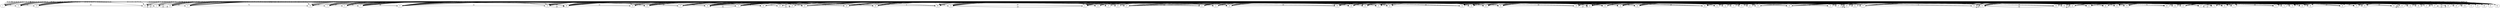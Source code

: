 // The Round Graph
digraph "1_malla_pri" {
	1 [label=1]
	2 [label=2]
	3 [label=3]
	4 [label=4]
	5 [label=5]
	6 [label=6]
	7 [label=7]
	8 [label=8]
	9 [label=9]
	10 [label=10]
	11 [label=11]
	12 [label=12]
	13 [label=13]
	14 [label=14]
	15 [label=15]
	16 [label=16]
	17 [label=17]
	18 [label=18]
	19 [label=19]
	20 [label=20]
	21 [label=21]
	22 [label=22]
	23 [label=23]
	24 [label=24]
	25 [label=25]
	26 [label=26]
	27 [label=27]
	28 [label=28]
	29 [label=29]
	30 [label=30]
	31 [label=31]
	32 [label=32]
	33 [label=33]
	34 [label=34]
	35 [label=35]
	36 [label=36]
	37 [label=37]
	38 [label=38]
	39 [label=39]
	40 [label=40]
	41 [label=41]
	42 [label=42]
	43 [label=43]
	44 [label=44]
	45 [label=45]
	46 [label=46]
	47 [label=47]
	48 [label=48]
	49 [label=49]
	50 [label=50]
	51 [label=51]
	52 [label=52]
	53 [label=53]
	54 [label=54]
	55 [label=55]
	56 [label=56]
	57 [label=57]
	58 [label=58]
	59 [label=59]
	60 [label=60]
	61 [label=61]
	62 [label=62]
	63 [label=63]
	64 [label=64]
	65 [label=65]
	66 [label=66]
	67 [label=67]
	68 [label=68]
	69 [label=69]
	70 [label=70]
	71 [label=71]
	72 [label=72]
	73 [label=73]
	74 [label=74]
	75 [label=75]
	76 [label=76]
	77 [label=77]
	78 [label=78]
	79 [label=79]
	80 [label=80]
	81 [label=81]
	82 [label=82]
	83 [label=83]
	84 [label=84]
	85 [label=85]
	86 [label=86]
	87 [label=87]
	88 [label=88]
	89 [label=89]
	90 [label=90]
	91 [label=91]
	92 [label=92]
	93 [label=93]
	94 [label=94]
	95 [label=95]
	96 [label=96]
	97 [label=97]
	98 [label=98]
	99 [label=99]
	100 [label=100]
	65 -> 5 [label=2 constraint=false]
	42 -> 87 [label=84 constraint=false]
	36 -> 91 [label=77 constraint=false]
	7 -> 43 [label=42 constraint=false]
	75 -> 74 [label=27 constraint=false]
	58 -> 40 [label=27 constraint=false]
	77 -> 37 [label=20 constraint=false]
	76 -> 41 [label=13 constraint=false]
	34 -> 39 [label=27 constraint=false]
	13 -> 100 [label=98 constraint=false]
	33 -> 52 [label=13 constraint=false]
	27 -> 55 [label=71 constraint=false]
	57 -> 3 [label=28 constraint=false]
	50 -> 18 [label=71 constraint=false]
	51 -> 59 [label=18 constraint=false]
	45 -> 48 [label=80 constraint=false]
	11 -> 81 [label=8 constraint=false]
	67 -> 6 [label=17 constraint=false]
	18 -> 9 [label=24 constraint=false]
	54 -> 37 [label=81 constraint=false]
	32 -> 17 [label=32 constraint=false]
	4 -> 26 [label=76 constraint=false]
	72 -> 16 [label=92 constraint=false]
	92 -> 78 [label=23 constraint=false]
	37 -> 95 [label=0 constraint=false]
	38 -> 93 [label=50 constraint=false]
	17 -> 47 [label=59 constraint=false]
	29 -> 36 [label=53 constraint=false]
	92 -> 43 [label=85 constraint=false]
	58 -> 10 [label=69 constraint=false]
	69 -> 30 [label=18 constraint=false]
	39 -> 67 [label=66 constraint=false]
	93 -> 7 [label=68 constraint=false]
	70 -> 42 [label=17 constraint=false]
	61 -> 28 [label=55 constraint=false]
	94 -> 85 [label=60 constraint=false]
	89 -> 10 [label=53 constraint=false]
	92 -> 41 [label=10 constraint=false]
	79 -> 32 [label=87 constraint=false]
	80 -> 31 [label=32 constraint=false]
	30 -> 81 [label=71 constraint=false]
	15 -> 14 [label=49 constraint=false]
	3 -> 38 [label=43 constraint=false]
	24 -> 17 [label=85 constraint=false]
	39 -> 52 [label=27 constraint=false]
	11 -> 20 [label=68 constraint=false]
	70 -> 91 [label=87 constraint=false]
	93 -> 4 [label=77 constraint=false]
	60 -> 45 [label=47 constraint=false]
	99 -> 87 [label=29 constraint=false]
	16 -> 37 [label=0 constraint=false]
	67 -> 9 [label=8 constraint=false]
	65 -> 51 [label=34 constraint=false]
	28 -> 29 [label=95 constraint=false]
	46 -> 100 [label=96 constraint=false]
	64 -> 6 [label=69 constraint=false]
	94 -> 19 [label=68 constraint=false]
	23 -> 40 [label=3 constraint=false]
	36 -> 69 [label=41 constraint=false]
	1 -> 62 [label=68 constraint=false]
	87 -> 4 [label=34 constraint=false]
	2 -> 97 [label=58 constraint=false]
	81 -> 56 [label=55 constraint=false]
	19 -> 65 [label=50 constraint=false]
	45 -> 59 [label=3 constraint=false]
	33 -> 6 [label=85 constraint=false]
	61 -> 8 [label=49 constraint=false]
	72 -> 82 [label=66 constraint=false]
	65 -> 12 [label=64 constraint=false]
	53 -> 85 [label=95 constraint=false]
	49 -> 81 [label=89 constraint=false]
	57 -> 59 [label=44 constraint=false]
	34 -> 18 [label=13 constraint=false]
	84 -> 99 [label=67 constraint=false]
	63 -> 67 [label=74 constraint=false]
	32 -> 6 [label=37 constraint=false]
	92 -> 22 [label=31 constraint=false]
	40 -> 100 [label=13 constraint=false]
	79 -> 87 [label=71 constraint=false]
	4 -> 64 [label=93 constraint=false]
	83 -> 15 [label=49 constraint=false]
	59 -> 66 [label=15 constraint=false]
	18 -> 61 [label=95 constraint=false]
	84 -> 80 [label=66 constraint=false]
	94 -> 58 [label=53 constraint=false]
	3 -> 66 [label=84 constraint=false]
	59 -> 36 [label=75 constraint=false]
	76 -> 56 [label=72 constraint=false]
	45 -> 64 [label=25 constraint=false]
	85 -> 84 [label=15 constraint=false]
	28 -> 70 [label=22 constraint=false]
	6 -> 14 [label=3 constraint=false]
	67 -> 88 [label=82 constraint=false]
	75 -> 97 [label=2 constraint=false]
	54 -> 82 [label=18 constraint=false]
	51 -> 17 [label=29 constraint=false]
	89 -> 87 [label=6 constraint=false]
	12 -> 71 [label=4 constraint=false]
	99 -> 34 [label=61 constraint=false]
	27 -> 55 [label=85 constraint=false]
	43 -> 90 [label=28 constraint=false]
	62 -> 48 [label=78 constraint=false]
	80 -> 52 [label=90 constraint=false]
	98 -> 78 [label=79 constraint=false]
	34 -> 37 [label=6 constraint=false]
	90 -> 85 [label=67 constraint=false]
	27 -> 92 [label=2 constraint=false]
	45 -> 4 [label=41 constraint=false]
	40 -> 17 [label=61 constraint=false]
	8 -> 94 [label=44 constraint=false]
	77 -> 51 [label=85 constraint=false]
	88 -> 72 [label=5 constraint=false]
	68 -> 55 [label=68 constraint=false]
	99 -> 89 [label=71 constraint=false]
	41 -> 11 [label=49 constraint=false]
	1 -> 43 [label=75 constraint=false]
	56 -> 6 [label=9 constraint=false]
	46 -> 97 [label=30 constraint=false]
	44 -> 52 [label=68 constraint=false]
	29 -> 40 [label=13 constraint=false]
	12 -> 48 [label=11 constraint=false]
	55 -> 88 [label=73 constraint=false]
	66 -> 82 [label=74 constraint=false]
	30 -> 78 [label=2 constraint=false]
	32 -> 14 [label=85 constraint=false]
	100 -> 45 [label=86 constraint=false]
	83 -> 29 [label=14 constraint=false]
	51 -> 4 [label=84 constraint=false]
	98 -> 76 [label=52 constraint=false]
	20 -> 80 [label=5 constraint=false]
	24 -> 27 [label=62 constraint=false]
	6 -> 91 [label=45 constraint=false]
	18 -> 87 [label=71 constraint=false]
	51 -> 31 [label=7 constraint=false]
	30 -> 39 [label=53 constraint=false]
	69 -> 72 [label=75 constraint=false]
	74 -> 65 [label=60 constraint=false]
	12 -> 87 [label=68 constraint=false]
	68 -> 10 [label=68 constraint=false]
	71 -> 13 [label=86 constraint=false]
	20 -> 3 [label=5 constraint=false]
	64 -> 24 [label=0 constraint=false]
	96 -> 16 [label=68 constraint=false]
	59 -> 92 [label=82 constraint=false]
	35 -> 65 [label=85 constraint=false]
	58 -> 90 [label=23 constraint=false]
	1 -> 67 [label=3 constraint=false]
	17 -> 49 [label=14 constraint=false]
	71 -> 32 [label=53 constraint=false]
	34 -> 43 [label=4 constraint=false]
	97 -> 45 [label=72 constraint=false]
	98 -> 22 [label=28 constraint=false]
	69 -> 62 [label=67 constraint=false]
	18 -> 2 [label=81 constraint=false]
	93 -> 8 [label=52 constraint=false]
	12 -> 19 [label=61 constraint=false]
	14 -> 91 [label=45 constraint=false]
	50 -> 41 [label=75 constraint=false]
	79 -> 33 [label=70 constraint=false]
	47 -> 37 [label=67 constraint=false]
	78 -> 15 [label=5 constraint=false]
	87 -> 25 [label=22 constraint=false]
	84 -> 36 [label=34 constraint=false]
	31 -> 77 [label=91 constraint=false]
	70 -> 6 [label=26 constraint=false]
	52 -> 34 [label=96 constraint=false]
	49 -> 8 [label=27 constraint=false]
	48 -> 86 [label=25 constraint=false]
	99 -> 7 [label=89 constraint=false]
	78 -> 18 [label=68 constraint=false]
	96 -> 97 [label=75 constraint=false]
	35 -> 51 [label=94 constraint=false]
	81 -> 72 [label=12 constraint=false]
	92 -> 65 [label=25 constraint=false]
	82 -> 66 [label=17 constraint=false]
	11 -> 20 [label=48 constraint=false]
	33 -> 76 [label=29 constraint=false]
	13 -> 12 [label=87 constraint=false]
	59 -> 22 [label=97 constraint=false]
	84 -> 50 [label=36 constraint=false]
	21 -> 26 [label=60 constraint=false]
	70 -> 57 [label=5 constraint=false]
	49 -> 69 [label=77 constraint=false]
	46 -> 39 [label=5 constraint=false]
	94 -> 8 [label=39 constraint=false]
	84 -> 82 [label=41 constraint=false]
	86 -> 78 [label=43 constraint=false]
	59 -> 52 [label=52 constraint=false]
	17 -> 48 [label=66 constraint=false]
	84 -> 56 [label=42 constraint=false]
	94 -> 75 [label=96 constraint=false]
	15 -> 42 [label=29 constraint=false]
	99 -> 7 [label=32 constraint=false]
	80 -> 29 [label=49 constraint=false]
	61 -> 83 [label=34 constraint=false]
	24 -> 1 [label=4 constraint=false]
	2 -> 28 [label=50 constraint=false]
	27 -> 8 [label=52 constraint=false]
	39 -> 85 [label=74 constraint=false]
	79 -> 47 [label=85 constraint=false]
	62 -> 36 [label=43 constraint=false]
	68 -> 53 [label=58 constraint=false]
	18 -> 65 [label=33 constraint=false]
	55 -> 7 [label=20 constraint=false]
	29 -> 95 [label=40 constraint=false]
	88 -> 84 [label=66 constraint=false]
	1 -> 14 [label=18 constraint=false]
	11 -> 33 [label=76 constraint=false]
	70 -> 82 [label=94 constraint=false]
	61 -> 60 [label=62 constraint=false]
	91 -> 34 [label=84 constraint=false]
	81 -> 37 [label=91 constraint=false]
	12 -> 88 [label=93 constraint=false]
	92 -> 85 [label=6 constraint=false]
	6 -> 33 [label=52 constraint=false]
	42 -> 48 [label=10 constraint=false]
	50 -> 83 [label=65 constraint=false]
	30 -> 23 [label=45 constraint=false]
	82 -> 94 [label=77 constraint=false]
	57 -> 28 [label=25 constraint=false]
	54 -> 68 [label=51 constraint=false]
	93 -> 73 [label=35 constraint=false]
	63 -> 5 [label=65 constraint=false]
	61 -> 77 [label=59 constraint=false]
	59 -> 80 [label=98 constraint=false]
	9 -> 60 [label=40 constraint=false]
	3 -> 27 [label=42 constraint=false]
	47 -> 97 [label=25 constraint=false]
	72 -> 52 [label=79 constraint=false]
	12 -> 38 [label=20 constraint=false]
	45 -> 15 [label=22 constraint=false]
	8 -> 82 [label=50 constraint=false]
	25 -> 76 [label=95 constraint=false]
	66 -> 37 [label=44 constraint=false]
	14 -> 21 [label=62 constraint=false]
	79 -> 68 [label=73 constraint=false]
	34 -> 51 [label=66 constraint=false]
	40 -> 27 [label=81 constraint=false]
	80 -> 70 [label=66 constraint=false]
	54 -> 32 [label=75 constraint=false]
	7 -> 62 [label=57 constraint=false]
	26 -> 20 [label=91 constraint=false]
	3 -> 36 [label=94 constraint=false]
	55 -> 29 [label=7 constraint=false]
	22 -> 4 [label=70 constraint=false]
	92 -> 53 [label=58 constraint=false]
	1 -> 84 [label=57 constraint=false]
	74 -> 85 [label=24 constraint=false]
	48 -> 57 [label=24 constraint=false]
	41 -> 50 [label=44 constraint=false]
	59 -> 48 [label=63 constraint=false]
	77 -> 51 [label=28 constraint=false]
	34 -> 37 [label=67 constraint=false]
	38 -> 61 [label=77 constraint=false]
	30 -> 7 [label=70 constraint=false]
	74 -> 90 [label=52 constraint=false]
	85 -> 68 [label=76 constraint=false]
	98 -> 18 [label=97 constraint=false]
	83 -> 3 [label=16 constraint=false]
	87 -> 33 [label=35 constraint=false]
	67 -> 24 [label=37 constraint=false]
	65 -> 66 [label=9 constraint=false]
	55 -> 54 [label=75 constraint=false]
	11 -> 76 [label=4 constraint=false]
	8 -> 60 [label=10 constraint=false]
	49 -> 1 [label=33 constraint=false]
	9 -> 10 [label=73 constraint=false]
	88 -> 36 [label=71 constraint=false]
	64 -> 21 [label=45 constraint=false]
	4 -> 13 [label=97 constraint=false]
	6 -> 81 [label=37 constraint=false]
	56 -> 22 [label=22 constraint=false]
	73 -> 77 [label=95 constraint=false]
	32 -> 17 [label=43 constraint=false]
	33 -> 27 [label=98 constraint=false]
	89 -> 37 [label=92 constraint=false]
	34 -> 94 [label=6 constraint=false]
	59 -> 30 [label=85 constraint=false]
	86 -> 59 [label=60 constraint=false]
	30 -> 94 [label=26 constraint=false]
	14 -> 10 [label=19 constraint=false]
	70 -> 93 [label=1 constraint=false]
	2 -> 18 [label=65 constraint=false]
	76 -> 13 [label=40 constraint=false]
	97 -> 4 [label=85 constraint=false]
	100 -> 79 [label=8 constraint=false]
	28 -> 63 [label=91 constraint=false]
	48 -> 72 [label=82 constraint=false]
	81 -> 75 [label=57 constraint=false]
	17 -> 83 [label=56 constraint=false]
	39 -> 25 [label=27 constraint=false]
	22 -> 73 [label=46 constraint=false]
	96 -> 7 [label=96 constraint=false]
	54 -> 71 [label=38 constraint=false]
	8 -> 55 [label=45 constraint=false]
	87 -> 45 [label=30 constraint=false]
	13 -> 4 [label=24 constraint=false]
	86 -> 39 [label=89 constraint=false]
	82 -> 72 [label=3 constraint=false]
	62 -> 20 [label=0 constraint=false]
	37 -> 67 [label=59 constraint=false]
	41 -> 57 [label=2 constraint=false]
	29 -> 16 [label=87 constraint=false]
	92 -> 97 [label=3 constraint=false]
	26 -> 69 [label=29 constraint=false]
	17 -> 9 [label=34 constraint=false]
	91 -> 18 [label=57 constraint=false]
	35 -> 38 [label=58 constraint=false]
	98 -> 80 [label=45 constraint=false]
	31 -> 52 [label=39 constraint=false]
	10 -> 22 [label=69 constraint=false]
	87 -> 1 [label=36 constraint=false]
	26 -> 94 [label=61 constraint=false]
	61 -> 31 [label=20 constraint=false]
	83 -> 70 [label=32 constraint=false]
	32 -> 81 [label=35 constraint=false]
	49 -> 63 [label=58 constraint=false]
	7 -> 57 [label=94 constraint=false]
	62 -> 20 [label=14 constraint=false]
	88 -> 18 [label=34 constraint=false]
	92 -> 56 [label=88 constraint=false]
	18 -> 95 [label=60 constraint=false]
	1 -> 11 [label=91 constraint=false]
	34 -> 9 [label=50 constraint=false]
	70 -> 8 [label=21 constraint=false]
	37 -> 41 [label=72 constraint=false]
	51 -> 63 [label=82 constraint=false]
	98 -> 19 [label=17 constraint=false]
	17 -> 65 [label=96 constraint=false]
	83 -> 95 [label=90 constraint=false]
	55 -> 10 [label=26 constraint=false]
	71 -> 75 [label=68 constraint=false]
	93 -> 49 [label=76 constraint=false]
	97 -> 69 [label=48 constraint=false]
	34 -> 6 [label=76 constraint=false]
	38 -> 4 [label=47 constraint=false]
	91 -> 21 [label=49 constraint=false]
	1 -> 82 [label=14 constraint=false]
	46 -> 88 [label=71 constraint=false]
	9 -> 92 [label=13 constraint=false]
	75 -> 69 [label=63 constraint=false]
	70 -> 48 [label=89 constraint=false]
	20 -> 58 [label=4 constraint=false]
	36 -> 76 [label=60 constraint=false]
	8 -> 80 [label=20 constraint=false]
	95 -> 45 [label=7 constraint=false]
	6 -> 98 [label=42 constraint=false]
	65 -> 18 [label=77 constraint=false]
	88 -> 100 [label=94 constraint=false]
	49 -> 74 [label=22 constraint=false]
	5 -> 79 [label=1 constraint=false]
	77 -> 40 [label=5 constraint=false]
	21 -> 23 [label=34 constraint=false]
	10 -> 59 [label=73 constraint=false]
	72 -> 3 [label=49 constraint=false]
	99 -> 33 [label=89 constraint=false]
	4 -> 16 [label=27 constraint=false]
	52 -> 31 [label=87 constraint=false]
	96 -> 82 [label=4 constraint=false]
	37 -> 1 [label=74 constraint=false]
	81 -> 83 [label=82 constraint=false]
	73 -> 86 [label=80 constraint=false]
	35 -> 29 [label=66 constraint=false]
	56 -> 9 [label=69 constraint=false]
	41 -> 90 [label=60 constraint=false]
	98 -> 9 [label=16 constraint=false]
	10 -> 58 [label=68 constraint=false]
	35 -> 38 [label=86 constraint=false]
	78 -> 88 [label=12 constraint=false]
	72 -> 15 [label=1 constraint=false]
	93 -> 96 [label=13 constraint=false]
	13 -> 85 [label=66 constraint=false]
	17 -> 91 [label=10 constraint=false]
	19 -> 34 [label=57 constraint=false]
	11 -> 76 [label=7 constraint=false]
	18 -> 75 [label=52 constraint=false]
	89 -> 64 [label=8 constraint=false]
	79 -> 39 [label=40 constraint=false]
	74 -> 78 [label=94 constraint=false]
	15 -> 58 [label=16 constraint=false]
	65 -> 51 [label=42 constraint=false]
	57 -> 72 [label=59 constraint=false]
	18 -> 92 [label=61 constraint=false]
	89 -> 85 [label=42 constraint=false]
	77 -> 50 [label=0 constraint=false]
	75 -> 30 [label=27 constraint=false]
	60 -> 31 [label=50 constraint=false]
	67 -> 11 [label=87 constraint=false]
	29 -> 94 [label=66 constraint=false]
	78 -> 28 [label=16 constraint=false]
	23 -> 35 [label=70 constraint=false]
	56 -> 73 [label=2 constraint=false]
	57 -> 84 [label=75 constraint=false]
	90 -> 33 [label=58 constraint=false]
	79 -> 64 [label=61 constraint=false]
	5 -> 49 [label=85 constraint=false]
	6 -> 31 [label=49 constraint=false]
	82 -> 58 [label=40 constraint=false]
	81 -> 66 [label=43 constraint=false]
	14 -> 75 [label=14 constraint=false]
	46 -> 24 [label=19 constraint=false]
	59 -> 51 [label=56 constraint=false]
	42 -> 3 [label=66 constraint=false]
	36 -> 68 [label=19 constraint=false]
	11 -> 88 [label=53 constraint=false]
	19 -> 67 [label=33 constraint=false]
	65 -> 4 [label=38 constraint=false]
	69 -> 86 [label=13 constraint=false]
	85 -> 60 [label=2 constraint=false]
	73 -> 74 [label=74 constraint=false]
	15 -> 22 [label=44 constraint=false]
	23 -> 68 [label=6 constraint=false]
	54 -> 70 [label=73 constraint=false]
	77 -> 95 [label=56 constraint=false]
	16 -> 65 [label=71 constraint=false]
	10 -> 3 [label=77 constraint=false]
	63 -> 52 [label=15 constraint=false]
	1 -> 68 [label=22 constraint=false]
	47 -> 41 [label=13 constraint=false]
	6 -> 30 [label=47 constraint=false]
	67 -> 49 [label=9 constraint=false]
	77 -> 43 [label=40 constraint=false]
	81 -> 8 [label=72 constraint=false]
	83 -> 27 [label=14 constraint=false]
	46 -> 93 [label=94 constraint=false]
	62 -> 29 [label=24 constraint=false]
	2 -> 56 [label=82 constraint=false]
	99 -> 23 [label=9 constraint=false]
	95 -> 85 [label=76 constraint=false]
	89 -> 26 [label=80 constraint=false]
	74 -> 4 [label=73 constraint=false]
	57 -> 66 [label=77 constraint=false]
	5 -> 7 [label=84 constraint=false]
	72 -> 38 [label=86 constraint=false]
	42 -> 28 [label=55 constraint=false]
	33 -> 80 [label=57 constraint=false]
	73 -> 44 [label=96 constraint=false]
	64 -> 86 [label=72 constraint=false]
	57 -> 10 [label=5 constraint=false]
	36 -> 67 [label=92 constraint=false]
	71 -> 4 [label=16 constraint=false]
	82 -> 64 [label=4 constraint=false]
	43 -> 44 [label=57 constraint=false]
	51 -> 91 [label=97 constraint=false]
	16 -> 19 [label=87 constraint=false]
	58 -> 56 [label=79 constraint=false]
	52 -> 37 [label=6 constraint=false]
	27 -> 87 [label=42 constraint=false]
	86 -> 77 [label=57 constraint=false]
	1 -> 88 [label=38 constraint=false]
	34 -> 17 [label=50 constraint=false]
	27 -> 20 [label=5 constraint=false]
	63 -> 38 [label=36 constraint=false]
	51 -> 82 [label=74 constraint=false]
	62 -> 99 [label=93 constraint=false]
	60 -> 24 [label=72 constraint=false]
	12 -> 67 [label=79 constraint=false]
	1 -> 97 [label=88 constraint=false]
	33 -> 35 [label=37 constraint=false]
	80 -> 55 [label=24 constraint=false]
	100 -> 7 [label=67 constraint=false]
	35 -> 99 [label=33 constraint=false]
	57 -> 59 [label=95 constraint=false]
	30 -> 80 [label=31 constraint=false]
	81 -> 51 [label=16 constraint=false]
	49 -> 98 [label=0 constraint=false]
	12 -> 4 [label=2 constraint=false]
	100 -> 16 [label=30 constraint=false]
	40 -> 6 [label=14 constraint=false]
	66 -> 20 [label=33 constraint=false]
	88 -> 65 [label=88 constraint=false]
	76 -> 25 [label=28 constraint=false]
	55 -> 86 [label=50 constraint=false]
	45 -> 48 [label=8 constraint=false]
	63 -> 34 [label=31 constraint=false]
	31 -> 50 [label=99 constraint=false]
	8 -> 72 [label=40 constraint=false]
	93 -> 96 [label=46 constraint=false]
	26 -> 37 [label=90 constraint=false]
	72 -> 45 [label=14 constraint=false]
	13 -> 47 [label=18 constraint=false]
	21 -> 35 [label=0 constraint=false]
	76 -> 40 [label=97 constraint=false]
	27 -> 87 [label=56 constraint=false]
	64 -> 50 [label=36 constraint=false]
	43 -> 26 [label=61 constraint=false]
	91 -> 71 [label=12 constraint=false]
	85 -> 15 [label=22 constraint=false]
	67 -> 32 [label=48 constraint=false]
	94 -> 66 [label=88 constraint=false]
	42 -> 84 [label=76 constraint=false]
	22 -> 99 [label=31 constraint=false]
	30 -> 80 [label=26 constraint=false]
	5 -> 47 [label=24 constraint=false]
	89 -> 7 [label=85 constraint=false]
	96 -> 70 [label=7 constraint=false]
	63 -> 76 [label=61 constraint=false]
	71 -> 91 [label=95 constraint=false]
	52 -> 12 [label=10 constraint=false]
	28 -> 60 [label=32 constraint=false]
	64 -> 73 [label=42 constraint=false]
	72 -> 11 [label=28 constraint=false]
	41 -> 85 [label=86 constraint=false]
	33 -> 49 [label=32 constraint=false]
	32 -> 99 [label=81 constraint=false]
	83 -> 6 [label=56 constraint=false]
	65 -> 15 [label=42 constraint=false]
	22 -> 4 [label=20 constraint=false]
	10 -> 42 [label=80 constraint=false]
	68 -> 46 [label=98 constraint=false]
	82 -> 22 [label=80 constraint=false]
	31 -> 97 [label=91 constraint=false]
	88 -> 28 [label=56 constraint=false]
	83 -> 8 [label=67 constraint=false]
	51 -> 86 [label=69 constraint=false]
	13 -> 56 [label=78 constraint=false]
	78 -> 63 [label=48 constraint=false]
	72 -> 11 [label=10 constraint=false]
	55 -> 57 [label=89 constraint=false]
	39 -> 94 [label=76 constraint=false]
	38 -> 81 [label=24 constraint=false]
	63 -> 12 [label=55 constraint=false]
	98 -> 7 [label=44 constraint=false]
	96 -> 72 [label=88 constraint=false]
	23 -> 17 [label=87 constraint=false]
	74 -> 80 [label=84 constraint=false]
	67 -> 83 [label=88 constraint=false]
	90 -> 60 [label=39 constraint=false]
	36 -> 32 [label=72 constraint=false]
	45 -> 41 [label=93 constraint=false]
	35 -> 34 [label=61 constraint=false]
	29 -> 21 [label=74 constraint=false]
	86 -> 56 [label=31 constraint=false]
	100 -> 82 [label=38 constraint=false]
	43 -> 37 [label=24 constraint=false]
	33 -> 71 [label=7 constraint=false]
	24 -> 55 [label=69 constraint=false]
	19 -> 97 [label=41 constraint=false]
	48 -> 18 [label=81 constraint=false]
	44 -> 10 [label=59 constraint=false]
	21 -> 60 [label=59 constraint=false]
	78 -> 93 [label=57 constraint=false]
	61 -> 23 [label=93 constraint=false]
	22 -> 75 [label=77 constraint=false]
	76 -> 55 [label=37 constraint=false]
	45 -> 13 [label=33 constraint=false]
	48 -> 51 [label=27 constraint=false]
	39 -> 65 [label=97 constraint=false]
	33 -> 18 [label=30 constraint=false]
	4 -> 79 [label=85 constraint=false]
	70 -> 2 [label=96 constraint=false]
	17 -> 3 [label=18 constraint=false]
	42 -> 11 [label=26 constraint=false]
	76 -> 94 [label=24 constraint=false]
	61 -> 84 [label=0 constraint=false]
	30 -> 58 [label=80 constraint=false]
	96 -> 1 [label=27 constraint=false]
	57 -> 79 [label=98 constraint=false]
	33 -> 28 [label=72 constraint=false]
	21 -> 10 [label=80 constraint=false]
	67 -> 44 [label=69 constraint=false]
	75 -> 91 [label=35 constraint=false]
	60 -> 76 [label=91 constraint=false]
	11 -> 23 [label=94 constraint=false]
	52 -> 50 [label=60 constraint=false]
	14 -> 2 [label=62 constraint=false]
	31 -> 36 [label=67 constraint=false]
	26 -> 27 [label=3 constraint=false]
	22 -> 16 [label=53 constraint=false]
	80 -> 20 [label=57 constraint=false]
	52 -> 58 [label=68 constraint=false]
	63 -> 98 [label=52 constraint=false]
	93 -> 83 [label=41 constraint=false]
	3 -> 29 [label=33 constraint=false]
	10 -> 19 [label=62 constraint=false]
	25 -> 43 [label=92 constraint=false]
	27 -> 62 [label=36 constraint=false]
	1 -> 89 [label=15 constraint=false]
	86 -> 66 [label=20 constraint=false]
	96 -> 88 [label=36 constraint=false]
	77 -> 20 [label=70 constraint=false]
	80 -> 76 [label=87 constraint=false]
	22 -> 41 [label=7 constraint=false]
	91 -> 49 [label=65 constraint=false]
	51 -> 9 [label=1 constraint=false]
	5 -> 55 [label=43 constraint=false]
	42 -> 57 [label=3 constraint=false]
	62 -> 90 [label=9 constraint=false]
	4 -> 74 [label=79 constraint=false]
	58 -> 99 [label=1 constraint=false]
	40 -> 84 [label=28 constraint=false]
	47 -> 2 [label=3 constraint=false]
	85 -> 3 [label=97 constraint=false]
	65 -> 75 [label=96 constraint=false]
	19 -> 78 [label=61 constraint=false]
	62 -> 24 [label=25 constraint=false]
	52 -> 16 [label=71 constraint=false]
	5 -> 88 [label=97 constraint=false]
	12 -> 28 [label=15 constraint=false]
	15 -> 42 [label=54 constraint=false]
	37 -> 13 [label=65 constraint=false]
	1 -> 35 [label=59 constraint=false]
	16 -> 62 [label=73 constraint=false]
	14 -> 11 [label=57 constraint=false]
	85 -> 55 [label=46 constraint=false]
	10 -> 47 [label=68 constraint=false]
	67 -> 52 [label=55 constraint=false]
	91 -> 77 [label=24 constraint=false]
	26 -> 14 [label=83 constraint=false]
	21 -> 46 [label=21 constraint=false]
	94 -> 54 [label=84 constraint=false]
	53 -> 55 [label=82 constraint=false]
	45 -> 89 [label=76 constraint=false]
	48 -> 49 [label=81 constraint=false]
	43 -> 82 [label=26 constraint=false]
	17 -> 92 [label=5 constraint=false]
	91 -> 33 [label=67 constraint=false]
	81 -> 24 [label=24 constraint=false]
	83 -> 63 [label=36 constraint=false]
	85 -> 71 [label=54 constraint=false]
	61 -> 51 [label=74 constraint=false]
	97 -> 99 [label=26 constraint=false]
	58 -> 13 [label=52 constraint=false]
	22 -> 65 [label=92 constraint=false]
	84 -> 72 [label=80 constraint=false]
	67 -> 96 [label=79 constraint=false]
	46 -> 70 [label=76 constraint=false]
	29 -> 50 [label=82 constraint=false]
	29 -> 77 [label=22 constraint=false]
	7 -> 66 [label=88 constraint=false]
	9 -> 62 [label=21 constraint=false]
	68 -> 67 [label=41 constraint=false]
	70 -> 40 [label=12 constraint=false]
	88 -> 23 [label=45 constraint=false]
	91 -> 32 [label=91 constraint=false]
	49 -> 35 [label=4 constraint=false]
	99 -> 63 [label=34 constraint=false]
	37 -> 5 [label=0 constraint=false]
	36 -> 41 [label=39 constraint=false]
	64 -> 51 [label=43 constraint=false]
	12 -> 9 [label=77 constraint=false]
	16 -> 81 [label=70 constraint=false]
	79 -> 27 [label=58 constraint=false]
	98 -> 94 [label=54 constraint=false]
	85 -> 56 [label=27 constraint=false]
	11 -> 15 [label=83 constraint=false]
	17 -> 98 [label=81 constraint=false]
	13 -> 93 [label=52 constraint=false]
	63 -> 59 [label=19 constraint=false]
	54 -> 31 [label=8 constraint=false]
	61 -> 97 [label=70 constraint=false]
	36 -> 19 [label=31 constraint=false]
	40 -> 30 [label=19 constraint=false]
	46 -> 91 [label=37 constraint=false]
	89 -> 35 [label=22 constraint=false]
	71 -> 5 [label=14 constraint=false]
	23 -> 43 [label=37 constraint=false]
	7 -> 20 [label=38 constraint=false]
	39 -> 82 [label=3 constraint=false]
	48 -> 38 [label=21 constraint=false]
	12 -> 24 [label=18 constraint=false]
	60 -> 65 [label=54 constraint=false]
	66 -> 22 [label=99 constraint=false]
	41 -> 33 [label=84 constraint=false]
	42 -> 85 [label=32 constraint=false]
	28 -> 83 [label=19 constraint=false]
	37 -> 96 [label=36 constraint=false]
	75 -> 20 [label=89 constraint=false]
	57 -> 22 [label=16 constraint=false]
	42 -> 55 [label=17 constraint=false]
	76 -> 95 [label=14 constraint=false]
	35 -> 27 [label=39 constraint=false]
	79 -> 91 [label=20 constraint=false]
	24 -> 93 [label=54 constraint=false]
	36 -> 11 [label=88 constraint=false]
	89 -> 100 [label=49 constraint=false]
	37 -> 90 [label=63 constraint=false]
	16 -> 17 [label=48 constraint=false]
	44 -> 8 [label=78 constraint=false]
	58 -> 49 [label=76 constraint=false]
	45 -> 25 [label=27 constraint=false]
	13 -> 66 [label=4 constraint=false]
	23 -> 85 [label=71 constraint=false]
	87 -> 84 [label=38 constraint=false]
	5 -> 71 [label=52 constraint=false]
	56 -> 70 [label=21 constraint=false]
	94 -> 96 [label=54 constraint=false]
	81 -> 64 [label=44 constraint=false]
	68 -> 33 [label=44 constraint=false]
	22 -> 8 [label=93 constraint=false]
	93 -> 48 [label=65 constraint=false]
	91 -> 61 [label=6 constraint=false]
	73 -> 37 [label=37 constraint=false]
	9 -> 95 [label=6 constraint=false]
	2 -> 60 [label=96 constraint=false]
	94 -> 58 [label=37 constraint=false]
	78 -> 50 [label=27 constraint=false]
	53 -> 41 [label=62 constraint=false]
	97 -> 27 [label=42 constraint=false]
	65 -> 47 [label=33 constraint=false]
	66 -> 77 [label=23 constraint=false]
	44 -> 81 [label=99 constraint=false]
	33 -> 49 [label=50 constraint=false]
	80 -> 71 [label=41 constraint=false]
	64 -> 31 [label=21 constraint=false]
	7 -> 76 [label=36 constraint=false]
	63 -> 100 [label=87 constraint=false]
	21 -> 39 [label=10 constraint=false]
	36 -> 96 [label=6 constraint=false]
	34 -> 19 [label=84 constraint=false]
	17 -> 85 [label=51 constraint=false]
	75 -> 48 [label=90 constraint=false]
	91 -> 20 [label=28 constraint=false]
	93 -> 53 [label=87 constraint=false]
	74 -> 42 [label=38 constraint=false]
	69 -> 68 [label=5 constraint=false]
	55 -> 28 [label=86 constraint=false]
	60 -> 87 [label=13 constraint=false]
	15 -> 82 [label=9 constraint=false]
	29 -> 73 [label=34 constraint=false]
	54 -> 81 [label=54 constraint=false]
	86 -> 24 [label=45 constraint=false]
	44 -> 97 [label=71 constraint=false]
	47 -> 10 [label=2 constraint=false]
	65 -> 1 [label=96 constraint=false]
	11 -> 57 [label=49 constraint=false]
	88 -> 9 [label=41 constraint=false]
	33 -> 76 [label=1 constraint=false]
	59 -> 39 [label=23 constraint=false]
	8 -> 47 [label=69 constraint=false]
	66 -> 94 [label=26 constraint=false]
	16 -> 15 [label=63 constraint=false]
	87 -> 65 [label=7 constraint=false]
	77 -> 76 [label=34 constraint=false]
	58 -> 11 [label=18 constraint=false]
	95 -> 90 [label=59 constraint=false]
	42 -> 18 [label=9 constraint=false]
	85 -> 14 [label=95 constraint=false]
	81 -> 25 [label=7 constraint=false]
	5 -> 86 [label=28 constraint=false]
	48 -> 13 [label=3 constraint=false]
	41 -> 91 [label=39 constraint=false]
	23 -> 89 [label=79 constraint=false]
	88 -> 92 [label=8 constraint=false]
	37 -> 51 [label=7 constraint=false]
	45 -> 34 [label=22 constraint=false]
	7 -> 79 [label=63 constraint=false]
	33 -> 22 [label=22 constraint=false]
	75 -> 100 [label=26 constraint=false]
	10 -> 31 [label=0 constraint=false]
	46 -> 1 [label=49 constraint=false]
	57 -> 84 [label=94 constraint=false]
	7 -> 63 [label=33 constraint=false]
	39 -> 98 [label=70 constraint=false]
	3 -> 28 [label=0 constraint=false]
	19 -> 30 [label=43 constraint=false]
	61 -> 1 [label=29 constraint=false]
	45 -> 15 [label=65 constraint=false]
	90 -> 6 [label=35 constraint=false]
	82 -> 5 [label=16 constraint=false]
	70 -> 20 [label=92 constraint=false]
	72 -> 57 [label=47 constraint=false]
	86 -> 10 [label=16 constraint=false]
	17 -> 74 [label=15 constraint=false]
	22 -> 27 [label=56 constraint=false]
	50 -> 60 [label=14 constraint=false]
	41 -> 100 [label=28 constraint=false]
	87 -> 67 [label=95 constraint=false]
	94 -> 76 [label=32 constraint=false]
	34 -> 49 [label=79 constraint=false]
	41 -> 22 [label=40 constraint=false]
	27 -> 64 [label=23 constraint=false]
	20 -> 1 [label=92 constraint=false]
	51 -> 38 [label=19 constraint=false]
	14 -> 66 [label=64 constraint=false]
	79 -> 71 [label=47 constraint=false]
	29 -> 23 [label=14 constraint=false]
	84 -> 39 [label=71 constraint=false]
	96 -> 45 [label=77 constraint=false]
	18 -> 95 [label=2 constraint=false]
	82 -> 75 [label=61 constraint=false]
	60 -> 58 [label=5 constraint=false]
	83 -> 42 [label=77 constraint=false]
	32 -> 73 [label=37 constraint=false]
	100 -> 59 [label=57 constraint=false]
	69 -> 31 [label=11 constraint=false]
	3 -> 99 [label=37 constraint=false]
	16 -> 47 [label=99 constraint=false]
	7 -> 19 [label=74 constraint=false]
	48 -> 83 [label=13 constraint=false]
	31 -> 3 [label=44 constraint=false]
	87 -> 5 [label=62 constraint=false]
	97 -> 94 [label=64 constraint=false]
	76 -> 42 [label=68 constraint=false]
	58 -> 82 [label=16 constraint=false]
	50 -> 53 [label=58 constraint=false]
	96 -> 44 [label=19 constraint=false]
	10 -> 19 [label=55 constraint=false]
	72 -> 22 [label=85 constraint=false]
	29 -> 33 [label=15 constraint=false]
	95 -> 55 [label=41 constraint=false]
	80 -> 52 [label=64 constraint=false]
	41 -> 12 [label=12 constraint=false]
	99 -> 67 [label=31 constraint=false]
	68 -> 89 [label=2 constraint=false]
	90 -> 38 [label=65 constraint=false]
	2 -> 14 [label=57 constraint=false]
	9 -> 27 [label=94 constraint=false]
	35 -> 66 [label=80 constraint=false]
	43 -> 11 [label=82 constraint=false]
	66 -> 23 [label=97 constraint=false]
	94 -> 97 [label=27 constraint=false]
	72 -> 65 [label=34 constraint=false]
	13 -> 98 [label=97 constraint=false]
	37 -> 79 [label=69 constraint=false]
	1 -> 48 [label=91 constraint=false]
	49 -> 77 [label=53 constraint=false]
	44 -> 94 [label=81 constraint=false]
	15 -> 83 [label=21 constraint=false]
	7 -> 57 [label=36 constraint=false]
	59 -> 85 [label=10 constraint=false]
	62 -> 29 [label=40 constraint=false]
	97 -> 2 [label=61 constraint=false]
	30 -> 73 [label=4 constraint=false]
	86 -> 47 [label=86 constraint=false]
	77 -> 4 [label=46 constraint=false]
	82 -> 3 [label=81 constraint=false]
	36 -> 45 [label=78 constraint=false]
	49 -> 61 [label=55 constraint=false]
	32 -> 74 [label=42 constraint=false]
	68 -> 72 [label=80 constraint=false]
	9 -> 56 [label=39 constraint=false]
	87 -> 20 [label=15 constraint=false]
	78 -> 71 [label=32 constraint=false]
	50 -> 79 [label=46 constraint=false]
	55 -> 27 [label=86 constraint=false]
	46 -> 21 [label=54 constraint=false]
	8 -> 70 [label=1 constraint=false]
	92 -> 69 [label=10 constraint=false]
	54 -> 25 [label=61 constraint=false]
	81 -> 51 [label=16 constraint=false]
	12 -> 10 [label=72 constraint=false]
	80 -> 85 [label=80 constraint=false]
	57 -> 95 [label=97 constraint=false]
	61 -> 76 [label=83 constraint=false]
	74 -> 11 [label=25 constraint=false]
	73 -> 33 [label=89 constraint=false]
	22 -> 18 [label=55 constraint=false]
	43 -> 88 [label=28 constraint=false]
	70 -> 66 [label=68 constraint=false]
	56 -> 79 [label=11 constraint=false]
	91 -> 47 [label=71 constraint=false]
	39 -> 8 [label=24 constraint=false]
	36 -> 63 [label=95 constraint=false]
	87 -> 86 [label=67 constraint=false]
	17 -> 86 [label=62 constraint=false]
	33 -> 11 [label=37 constraint=false]
	36 -> 9 [label=24 constraint=false]
	14 -> 73 [label=93 constraint=false]
	4 -> 76 [label=31 constraint=false]
	34 -> 78 [label=48 constraint=false]
	23 -> 56 [label=90 constraint=false]
	95 -> 24 [label=51 constraint=false]
	10 -> 65 [label=83 constraint=false]
	51 -> 91 [label=88 constraint=false]
	85 -> 89 [label=78 constraint=false]
	67 -> 25 [label=82 constraint=false]
	62 -> 6 [label=74 constraint=false]
	7 -> 8 [label=48 constraint=false]
	83 -> 3 [label=86 constraint=false]
	13 -> 49 [label=26 constraint=false]
	98 -> 54 [label=33 constraint=false]
	2 -> 27 [label=94 constraint=false]
	47 -> 18 [label=14 constraint=false]
	98 -> 10 [label=29 constraint=false]
	27 -> 41 [label=28 constraint=false]
	100 -> 83 [label=76 constraint=false]
	1 -> 65 [label=81 constraint=false]
	33 -> 82 [label=13 constraint=false]
	79 -> 75 [label=36 constraint=false]
	39 -> 25 [label=91 constraint=false]
	8 -> 9 [label=73 constraint=false]
	89 -> 16 [label=95 constraint=false]
	46 -> 63 [label=25 constraint=false]
	3 -> 77 [label=41 constraint=false]
	87 -> 99 [label=25 constraint=false]
	83 -> 94 [label=91 constraint=false]
	26 -> 23 [label=49 constraint=false]
	55 -> 75 [label=73 constraint=false]
	76 -> 39 [label=73 constraint=false]
	6 -> 47 [label=31 constraint=false]
	67 -> 80 [label=32 constraint=false]
	70 -> 63 [label=80 constraint=false]
	2 -> 49 [label=15 constraint=false]
	93 -> 19 [label=65 constraint=false]
	37 -> 35 [label=67 constraint=false]
	92 -> 14 [label=92 constraint=false]
	3 -> 60 [label=3 constraint=false]
	72 -> 62 [label=34 constraint=false]
	8 -> 90 [label=60 constraint=false]
	45 -> 33 [label=84 constraint=false]
	10 -> 4 [label=3 constraint=false]
	15 -> 74 [label=56 constraint=false]
	65 -> 5 [label=36 constraint=false]
	57 -> 31 [label=68 constraint=false]
	91 -> 89 [label=57 constraint=false]
	1 -> 69 [label=30 constraint=false]
	75 -> 21 [label=76 constraint=false]
	87 -> 27 [label=0 constraint=false]
	91 -> 46 [label=63 constraint=false]
	33 -> 72 [label=8 constraint=false]
	9 -> 24 [label=89 constraint=false]
	8 -> 63 [label=74 constraint=false]
	15 -> 16 [label=55 constraint=false]
	82 -> 77 [label=52 constraint=false]
	22 -> 34 [label=45 constraint=false]
	79 -> 89 [label=64 constraint=false]
	98 -> 14 [label=31 constraint=false]
	11 -> 20 [label=27 constraint=false]
	78 -> 42 [label=93 constraint=false]
	73 -> 70 [label=76 constraint=false]
	66 -> 29 [label=62 constraint=false]
	37 -> 52 [label=21 constraint=false]
	60 -> 83 [label=89 constraint=false]
	48 -> 4 [label=53 constraint=false]
	61 -> 47 [label=5 constraint=false]
	45 -> 65 [label=59 constraint=false]
	12 -> 40 [label=9 constraint=false]
	41 -> 17 [label=8 constraint=false]
	84 -> 86 [label=17 constraint=false]
	88 -> 5 [label=34 constraint=false]
	45 -> 48 [label=87 constraint=false]
	24 -> 75 [label=18 constraint=false]
	2 -> 100 [label=51 constraint=false]
	50 -> 21 [label=63 constraint=false]
	65 -> 13 [label=37 constraint=false]
	25 -> 91 [label=56 constraint=false]
	2 -> 63 [label=87 constraint=false]
	37 -> 59 [label=82 constraint=false]
	50 -> 51 [label=35 constraint=false]
	8 -> 57 [label=86 constraint=false]
	84 -> 14 [label=14 constraint=false]
	93 -> 7 [label=19 constraint=false]
	87 -> 78 [label=69 constraint=false]
	48 -> 99 [label=66 constraint=false]
	62 -> 16 [label=17 constraint=false]
	46 -> 85 [label=54 constraint=false]
	70 -> 29 [label=2 constraint=false]
	94 -> 97 [label=16 constraint=false]
	75 -> 14 [label=83 constraint=false]
	77 -> 82 [label=20 constraint=false]
	96 -> 79 [label=47 constraint=false]
	60 -> 4 [label=95 constraint=false]
	13 -> 92 [label=12 constraint=false]
	73 -> 36 [label=37 constraint=false]
	58 -> 26 [label=40 constraint=false]
	65 -> 5 [label=66 constraint=false]
	95 -> 90 [label=35 constraint=false]
	49 -> 17 [label=3 constraint=false]
	32 -> 27 [label=53 constraint=false]
	42 -> 22 [label=44 constraint=false]
	53 -> 38 [label=76 constraint=false]
	74 -> 80 [label=76 constraint=false]
	97 -> 10 [label=72 constraint=false]
	91 -> 78 [label=46 constraint=false]
	77 -> 51 [label=10 constraint=false]
	23 -> 83 [label=72 constraint=false]
	29 -> 32 [label=65 constraint=false]
	92 -> 10 [label=88 constraint=false]
	30 -> 80 [label=27 constraint=false]
	48 -> 52 [label=0 constraint=false]
	67 -> 18 [label=72 constraint=false]
	35 -> 94 [label=71 constraint=false]
	12 -> 76 [label=78 constraint=false]
	13 -> 96 [label=64 constraint=false]
	51 -> 50 [label=22 constraint=false]
	21 -> 11 [label=80 constraint=false]
	82 -> 68 [label=20 constraint=false]
	10 -> 38 [label=48 constraint=false]
	2 -> 75 [label=45 constraint=false]
	72 -> 30 [label=50 constraint=false]
	100 -> 52 [label=11 constraint=false]
	3 -> 5 [label=87 constraint=false]
	7 -> 85 [label=72 constraint=false]
	65 -> 71 [label=5 constraint=false]
	61 -> 12 [label=28 constraint=false]
	35 -> 76 [label=31 constraint=false]
	79 -> 19 [label=46 constraint=false]
	81 -> 84 [label=7 constraint=false]
	55 -> 58 [label=89 constraint=false]
	62 -> 14 [label=6 constraint=false]
	33 -> 89 [label=35 constraint=false]
	63 -> 57 [label=91 constraint=false]
	39 -> 93 [label=12 constraint=false]
	53 -> 87 [label=54 constraint=false]
	18 -> 67 [label=2 constraint=false]
	78 -> 60 [label=94 constraint=false]
	66 -> 94 [label=47 constraint=false]
	9 -> 32 [label=83 constraint=false]
	23 -> 47 [label=64 constraint=false]
	63 -> 32 [label=34 constraint=false]
	38 -> 42 [label=97 constraint=false]
	53 -> 61 [label=84 constraint=false]
	51 -> 92 [label=46 constraint=false]
	30 -> 36 [label=8 constraint=false]
	14 -> 80 [label=94 constraint=false]
	17 -> 31 [label=2 constraint=false]
	83 -> 90 [label=85 constraint=false]
	26 -> 89 [label=98 constraint=false]
	18 -> 54 [label=91 constraint=false]
	35 -> 65 [label=12 constraint=false]
	95 -> 94 [label=66 constraint=false]
	99 -> 22 [label=70 constraint=false]
	28 -> 74 [label=30 constraint=false]
	42 -> 18 [label=53 constraint=false]
	13 -> 34 [label=5 constraint=false]
	70 -> 84 [label=99 constraint=false]
	88 -> 36 [label=60 constraint=false]
	33 -> 26 [label=4 constraint=false]
	16 -> 81 [label=77 constraint=false]
	37 -> 89 [label=94 constraint=false]
	71 -> 7 [label=98 constraint=false]
	4 -> 90 [label=37 constraint=false]
	56 -> 61 [label=11 constraint=false]
	72 -> 98 [label=39 constraint=false]
	23 -> 65 [label=79 constraint=false]
	50 -> 93 [label=75 constraint=false]
	54 -> 21 [label=42 constraint=false]
	78 -> 70 [label=50 constraint=false]
	51 -> 53 [label=12 constraint=false]
	52 -> 43 [label=79 constraint=false]
	58 -> 24 [label=65 constraint=false]
	12 -> 18 [label=32 constraint=false]
	72 -> 4 [label=15 constraint=false]
	84 -> 34 [label=4 constraint=false]
	25 -> 85 [label=62 constraint=false]
	9 -> 20 [label=15 constraint=false]
	3 -> 88 [label=15 constraint=false]
	76 -> 54 [label=94 constraint=false]
	16 -> 45 [label=43 constraint=false]
	50 -> 13 [label=57 constraint=false]
	74 -> 80 [label=63 constraint=false]
	17 -> 98 [label=55 constraint=false]
	53 -> 39 [label=30 constraint=false]
	43 -> 65 [label=61 constraint=false]
	91 -> 64 [label=96 constraint=false]
	97 -> 42 [label=49 constraint=false]
	15 -> 67 [label=67 constraint=false]
	61 -> 45 [label=38 constraint=false]
	86 -> 51 [label=73 constraint=false]
	8 -> 31 [label=14 constraint=false]
	69 -> 93 [label=10 constraint=false]
	51 -> 67 [label=66 constraint=false]
	68 -> 53 [label=71 constraint=false]
	86 -> 80 [label=27 constraint=false]
	18 -> 70 [label=47 constraint=false]
	43 -> 33 [label=14 constraint=false]
	2 -> 96 [label=94 constraint=false]
	35 -> 38 [label=70 constraint=false]
	62 -> 99 [label=1 constraint=false]
	91 -> 94 [label=49 constraint=false]
	59 -> 60 [label=98 constraint=false]
	57 -> 66 [label=18 constraint=false]
	10 -> 83 [label=82 constraint=false]
	6 -> 50 [label=22 constraint=false]
	19 -> 23 [label=18 constraint=false]
	39 -> 52 [label=87 constraint=false]
	45 -> 97 [label=75 constraint=false]
	66 -> 28 [label=12 constraint=false]
	2 -> 21 [label=33 constraint=false]
	40 -> 52 [label=46 constraint=false]
	1 -> 74 [label=28 constraint=false]
	63 -> 78 [label=99 constraint=false]
	68 -> 34 [label=82 constraint=false]
	41 -> 55 [label=38 constraint=false]
	85 -> 47 [label=25 constraint=false]
	65 -> 49 [label=63 constraint=false]
	36 -> 98 [label=4 constraint=false]
	64 -> 61 [label=17 constraint=false]
	20 -> 11 [label=12 constraint=false]
	93 -> 5 [label=6 constraint=false]
	82 -> 26 [label=53 constraint=false]
	75 -> 35 [label=82 constraint=false]
	57 -> 84 [label=82 constraint=false]
	54 -> 51 [label=87 constraint=false]
	22 -> 60 [label=29 constraint=false]
	6 -> 96 [label=15 constraint=false]
	32 -> 88 [label=6 constraint=false]
	48 -> 85 [label=39 constraint=false]
	79 -> 78 [label=57 constraint=false]
	94 -> 46 [label=6 constraint=false]
	19 -> 75 [label=58 constraint=false]
	55 -> 35 [label=99 constraint=false]
	38 -> 43 [label=54 constraint=false]
	68 -> 30 [label=66 constraint=false]
	31 -> 93 [label=75 constraint=false]
	40 -> 53 [label=66 constraint=false]
	7 -> 91 [label=37 constraint=false]
	83 -> 36 [label=18 constraint=false]
	15 -> 49 [label=26 constraint=false]
	24 -> 26 [label=67 constraint=false]
	82 -> 9 [label=40 constraint=false]
	21 -> 44 [label=32 constraint=false]
	23 -> 8 [label=21 constraint=false]
	62 -> 77 [label=3 constraint=false]
	74 -> 43 [label=50 constraint=false]
	97 -> 69 [label=24 constraint=false]
	21 -> 91 [label=77 constraint=false]
	48 -> 81 [label=31 constraint=false]
	46 -> 87 [label=14 constraint=false]
	60 -> 54 [label=73 constraint=false]
	30 -> 95 [label=11 constraint=false]
	45 -> 10 [label=94 constraint=false]
	61 -> 5 [label=96 constraint=false]
	20 -> 81 [label=87 constraint=false]
	68 -> 64 [label=51 constraint=false]
	52 -> 19 [label=62 constraint=false]
	70 -> 37 [label=23 constraint=false]
	8 -> 40 [label=78 constraint=false]
	17 -> 33 [label=90 constraint=false]
	67 -> 42 [label=44 constraint=false]
	66 -> 30 [label=77 constraint=false]
	36 -> 22 [label=73 constraint=false]
	34 -> 71 [label=66 constraint=false]
	47 -> 53 [label=91 constraint=false]
	31 -> 36 [label=85 constraint=false]
	76 -> 83 [label=67 constraint=false]
	38 -> 17 [label=17 constraint=false]
	96 -> 41 [label=94 constraint=false]
	74 -> 79 [label=7 constraint=false]
	2 -> 21 [label=34 constraint=false]
	61 -> 26 [label=9 constraint=false]
	55 -> 48 [label=77 constraint=false]
	56 -> 50 [label=8 constraint=false]
	68 -> 65 [label=34 constraint=false]
	87 -> 10 [label=52 constraint=false]
}
